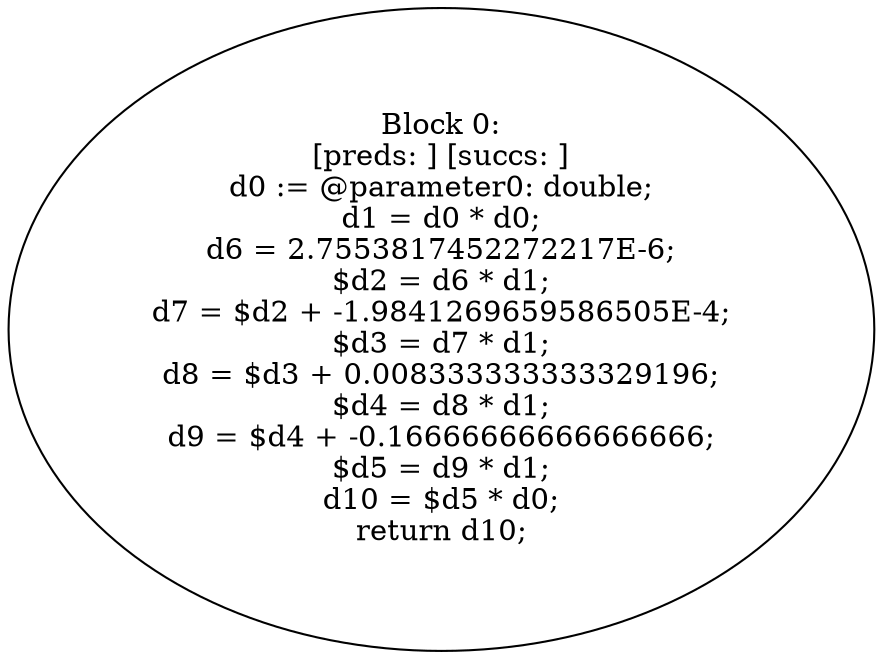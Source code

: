digraph "unitGraph" {
    "Block 0:
[preds: ] [succs: ]
d0 := @parameter0: double;
d1 = d0 * d0;
d6 = 2.7553817452272217E-6;
$d2 = d6 * d1;
d7 = $d2 + -1.9841269659586505E-4;
$d3 = d7 * d1;
d8 = $d3 + 0.008333333333329196;
$d4 = d8 * d1;
d9 = $d4 + -0.16666666666666666;
$d5 = d9 * d1;
d10 = $d5 * d0;
return d10;
"
}
